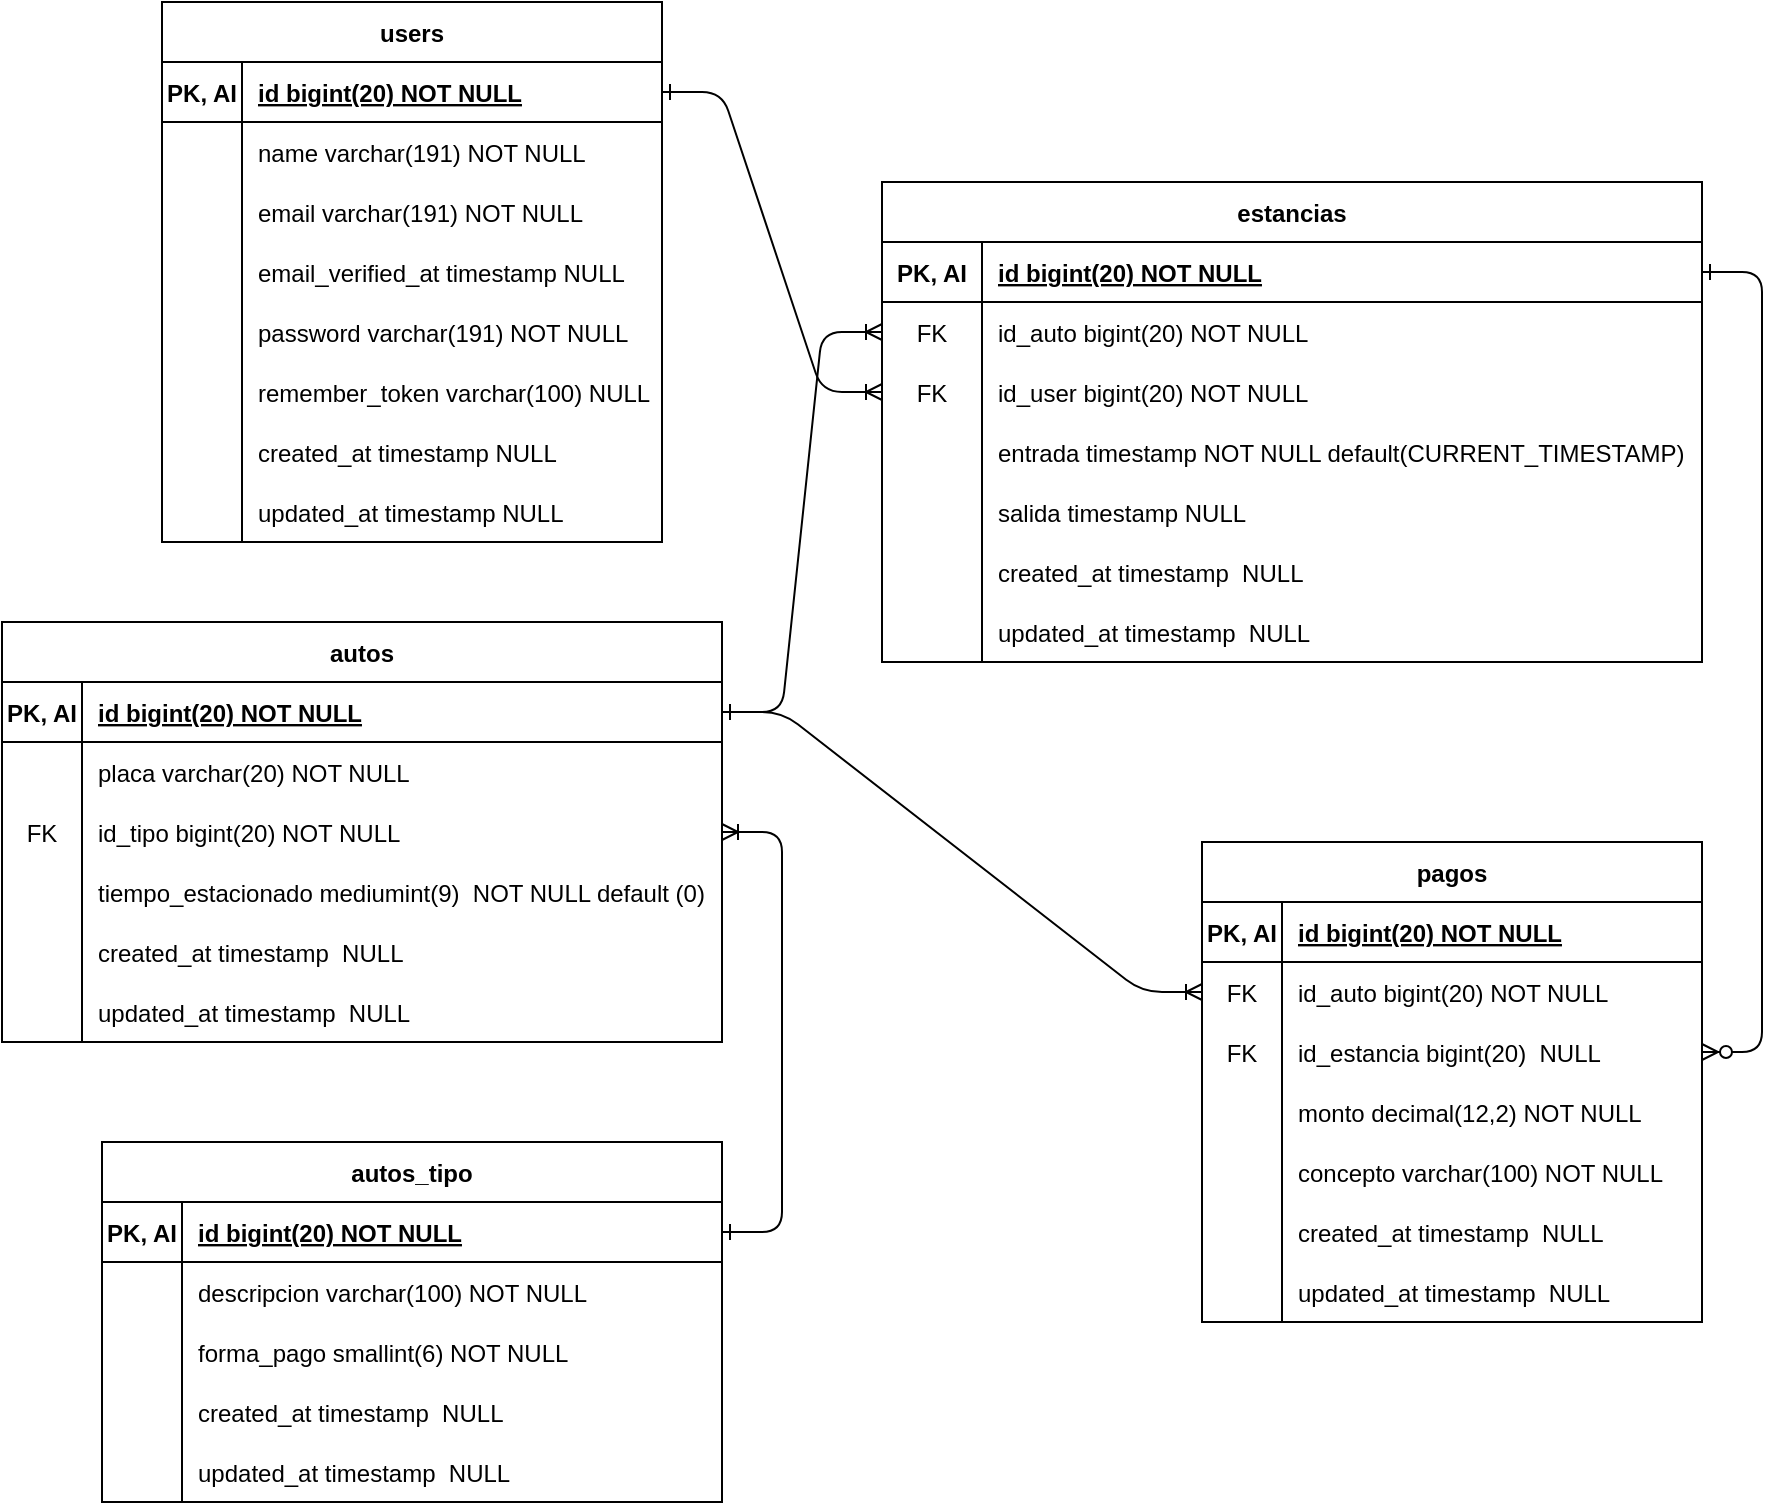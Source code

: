 <mxfile version="19.0.3" type="device"><diagram id="R2lEEEUBdFMjLlhIrx00" name="Page-1"><mxGraphModel dx="1426" dy="920" grid="1" gridSize="10" guides="1" tooltips="1" connect="1" arrows="1" fold="1" page="1" pageScale="1" pageWidth="850" pageHeight="1100" math="0" shadow="0" extFonts="Permanent Marker^https://fonts.googleapis.com/css?family=Permanent+Marker"><root><mxCell id="0"/><mxCell id="1" parent="0"/><mxCell id="C-vyLk0tnHw3VtMMgP7b-12" value="" style="edgeStyle=entityRelationEdgeStyle;endArrow=ERoneToMany;startArrow=ERone;endFill=0;startFill=0;exitX=1;exitY=0.5;exitDx=0;exitDy=0;" parent="1" source="C-vyLk0tnHw3VtMMgP7b-14" target="C-vyLk0tnHw3VtMMgP7b-9" edge="1"><mxGeometry width="100" height="100" relative="1" as="geometry"><mxPoint x="370" y="660" as="sourcePoint"/><mxPoint x="40" y="445" as="targetPoint"/></mxGeometry></mxCell><mxCell id="C-vyLk0tnHw3VtMMgP7b-2" value="autos" style="shape=table;startSize=30;container=1;collapsible=1;childLayout=tableLayout;fixedRows=1;rowLines=0;fontStyle=1;align=center;resizeLast=1;" parent="1" vertex="1"><mxGeometry x="10" y="350" width="360" height="210" as="geometry"/></mxCell><mxCell id="C-vyLk0tnHw3VtMMgP7b-3" value="" style="shape=partialRectangle;collapsible=0;dropTarget=0;pointerEvents=0;fillColor=none;points=[[0,0.5],[1,0.5]];portConstraint=eastwest;top=0;left=0;right=0;bottom=1;" parent="C-vyLk0tnHw3VtMMgP7b-2" vertex="1"><mxGeometry y="30" width="360" height="30" as="geometry"/></mxCell><mxCell id="C-vyLk0tnHw3VtMMgP7b-4" value="PK, AI" style="shape=partialRectangle;overflow=hidden;connectable=0;fillColor=none;top=0;left=0;bottom=0;right=0;fontStyle=1;" parent="C-vyLk0tnHw3VtMMgP7b-3" vertex="1"><mxGeometry width="40" height="30" as="geometry"><mxRectangle width="40" height="30" as="alternateBounds"/></mxGeometry></mxCell><mxCell id="C-vyLk0tnHw3VtMMgP7b-5" value="id bigint(20) NOT NULL " style="shape=partialRectangle;overflow=hidden;connectable=0;fillColor=none;top=0;left=0;bottom=0;right=0;align=left;spacingLeft=6;fontStyle=5;" parent="C-vyLk0tnHw3VtMMgP7b-3" vertex="1"><mxGeometry x="40" width="320" height="30" as="geometry"><mxRectangle width="320" height="30" as="alternateBounds"/></mxGeometry></mxCell><mxCell id="C-vyLk0tnHw3VtMMgP7b-6" value="" style="shape=partialRectangle;collapsible=0;dropTarget=0;pointerEvents=0;fillColor=none;points=[[0,0.5],[1,0.5]];portConstraint=eastwest;top=0;left=0;right=0;bottom=0;" parent="C-vyLk0tnHw3VtMMgP7b-2" vertex="1"><mxGeometry y="60" width="360" height="30" as="geometry"/></mxCell><mxCell id="C-vyLk0tnHw3VtMMgP7b-7" value="" style="shape=partialRectangle;overflow=hidden;connectable=0;fillColor=none;top=0;left=0;bottom=0;right=0;" parent="C-vyLk0tnHw3VtMMgP7b-6" vertex="1"><mxGeometry width="40" height="30" as="geometry"><mxRectangle width="40" height="30" as="alternateBounds"/></mxGeometry></mxCell><mxCell id="C-vyLk0tnHw3VtMMgP7b-8" value="placa varchar(20) NOT NULL" style="shape=partialRectangle;overflow=hidden;connectable=0;fillColor=none;top=0;left=0;bottom=0;right=0;align=left;spacingLeft=6;" parent="C-vyLk0tnHw3VtMMgP7b-6" vertex="1"><mxGeometry x="40" width="320" height="30" as="geometry"><mxRectangle width="320" height="30" as="alternateBounds"/></mxGeometry></mxCell><mxCell id="C-vyLk0tnHw3VtMMgP7b-9" value="" style="shape=partialRectangle;collapsible=0;dropTarget=0;pointerEvents=0;fillColor=none;points=[[0,0.5],[1,0.5]];portConstraint=eastwest;top=0;left=0;right=0;bottom=0;" parent="C-vyLk0tnHw3VtMMgP7b-2" vertex="1"><mxGeometry y="90" width="360" height="30" as="geometry"/></mxCell><mxCell id="C-vyLk0tnHw3VtMMgP7b-10" value="FK" style="shape=partialRectangle;overflow=hidden;connectable=0;fillColor=none;top=0;left=0;bottom=0;right=0;" parent="C-vyLk0tnHw3VtMMgP7b-9" vertex="1"><mxGeometry width="40" height="30" as="geometry"><mxRectangle width="40" height="30" as="alternateBounds"/></mxGeometry></mxCell><mxCell id="C-vyLk0tnHw3VtMMgP7b-11" value="id_tipo bigint(20) NOT NULL" style="shape=partialRectangle;overflow=hidden;connectable=0;fillColor=none;top=0;left=0;bottom=0;right=0;align=left;spacingLeft=6;" parent="C-vyLk0tnHw3VtMMgP7b-9" vertex="1"><mxGeometry x="40" width="320" height="30" as="geometry"><mxRectangle width="320" height="30" as="alternateBounds"/></mxGeometry></mxCell><mxCell id="uFBRrcXGRGmclofIqeBW-49" value="" style="shape=partialRectangle;collapsible=0;dropTarget=0;pointerEvents=0;fillColor=none;points=[[0,0.5],[1,0.5]];portConstraint=eastwest;top=0;left=0;right=0;bottom=0;" parent="C-vyLk0tnHw3VtMMgP7b-2" vertex="1"><mxGeometry y="120" width="360" height="30" as="geometry"/></mxCell><mxCell id="uFBRrcXGRGmclofIqeBW-50" value="" style="shape=partialRectangle;overflow=hidden;connectable=0;fillColor=none;top=0;left=0;bottom=0;right=0;" parent="uFBRrcXGRGmclofIqeBW-49" vertex="1"><mxGeometry width="40" height="30" as="geometry"><mxRectangle width="40" height="30" as="alternateBounds"/></mxGeometry></mxCell><mxCell id="uFBRrcXGRGmclofIqeBW-51" value="tiempo_estacionado mediumint(9)  NOT NULL default (0)" style="shape=partialRectangle;overflow=hidden;connectable=0;fillColor=none;top=0;left=0;bottom=0;right=0;align=left;spacingLeft=6;" parent="uFBRrcXGRGmclofIqeBW-49" vertex="1"><mxGeometry x="40" width="320" height="30" as="geometry"><mxRectangle width="320" height="30" as="alternateBounds"/></mxGeometry></mxCell><mxCell id="LUwbRRDiSEJhD9SwTGq_-1" value="" style="shape=partialRectangle;collapsible=0;dropTarget=0;pointerEvents=0;fillColor=none;points=[[0,0.5],[1,0.5]];portConstraint=eastwest;top=0;left=0;right=0;bottom=0;" vertex="1" parent="C-vyLk0tnHw3VtMMgP7b-2"><mxGeometry y="150" width="360" height="30" as="geometry"/></mxCell><mxCell id="LUwbRRDiSEJhD9SwTGq_-2" value="" style="shape=partialRectangle;overflow=hidden;connectable=0;fillColor=none;top=0;left=0;bottom=0;right=0;" vertex="1" parent="LUwbRRDiSEJhD9SwTGq_-1"><mxGeometry width="40" height="30" as="geometry"><mxRectangle width="40" height="30" as="alternateBounds"/></mxGeometry></mxCell><mxCell id="LUwbRRDiSEJhD9SwTGq_-3" value="created_at timestamp  NULL" style="shape=partialRectangle;overflow=hidden;connectable=0;fillColor=none;top=0;left=0;bottom=0;right=0;align=left;spacingLeft=6;" vertex="1" parent="LUwbRRDiSEJhD9SwTGq_-1"><mxGeometry x="40" width="320" height="30" as="geometry"><mxRectangle width="320" height="30" as="alternateBounds"/></mxGeometry></mxCell><mxCell id="LUwbRRDiSEJhD9SwTGq_-4" value="" style="shape=partialRectangle;collapsible=0;dropTarget=0;pointerEvents=0;fillColor=none;points=[[0,0.5],[1,0.5]];portConstraint=eastwest;top=0;left=0;right=0;bottom=0;" vertex="1" parent="C-vyLk0tnHw3VtMMgP7b-2"><mxGeometry y="180" width="360" height="30" as="geometry"/></mxCell><mxCell id="LUwbRRDiSEJhD9SwTGq_-5" value="" style="shape=partialRectangle;overflow=hidden;connectable=0;fillColor=none;top=0;left=0;bottom=0;right=0;" vertex="1" parent="LUwbRRDiSEJhD9SwTGq_-4"><mxGeometry width="40" height="30" as="geometry"><mxRectangle width="40" height="30" as="alternateBounds"/></mxGeometry></mxCell><mxCell id="LUwbRRDiSEJhD9SwTGq_-6" value="updated_at timestamp  NULL" style="shape=partialRectangle;overflow=hidden;connectable=0;fillColor=none;top=0;left=0;bottom=0;right=0;align=left;spacingLeft=6;" vertex="1" parent="LUwbRRDiSEJhD9SwTGq_-4"><mxGeometry x="40" width="320" height="30" as="geometry"><mxRectangle width="320" height="30" as="alternateBounds"/></mxGeometry></mxCell><mxCell id="C-vyLk0tnHw3VtMMgP7b-13" value="autos_tipo" style="shape=table;startSize=30;container=1;collapsible=1;childLayout=tableLayout;fixedRows=1;rowLines=0;fontStyle=1;align=center;resizeLast=1;" parent="1" vertex="1"><mxGeometry x="60" y="610" width="310" height="180" as="geometry"/></mxCell><mxCell id="C-vyLk0tnHw3VtMMgP7b-14" value="" style="shape=partialRectangle;collapsible=0;dropTarget=0;pointerEvents=0;fillColor=none;points=[[0,0.5],[1,0.5]];portConstraint=eastwest;top=0;left=0;right=0;bottom=1;" parent="C-vyLk0tnHw3VtMMgP7b-13" vertex="1"><mxGeometry y="30" width="310" height="30" as="geometry"/></mxCell><mxCell id="C-vyLk0tnHw3VtMMgP7b-15" value="PK, AI" style="shape=partialRectangle;overflow=hidden;connectable=0;fillColor=none;top=0;left=0;bottom=0;right=0;fontStyle=1;" parent="C-vyLk0tnHw3VtMMgP7b-14" vertex="1"><mxGeometry width="40" height="30" as="geometry"><mxRectangle width="40" height="30" as="alternateBounds"/></mxGeometry></mxCell><mxCell id="C-vyLk0tnHw3VtMMgP7b-16" value="id bigint(20) NOT NULL " style="shape=partialRectangle;overflow=hidden;connectable=0;fillColor=none;top=0;left=0;bottom=0;right=0;align=left;spacingLeft=6;fontStyle=5;" parent="C-vyLk0tnHw3VtMMgP7b-14" vertex="1"><mxGeometry x="40" width="270" height="30" as="geometry"><mxRectangle width="270" height="30" as="alternateBounds"/></mxGeometry></mxCell><mxCell id="C-vyLk0tnHw3VtMMgP7b-17" value="" style="shape=partialRectangle;collapsible=0;dropTarget=0;pointerEvents=0;fillColor=none;points=[[0,0.5],[1,0.5]];portConstraint=eastwest;top=0;left=0;right=0;bottom=0;" parent="C-vyLk0tnHw3VtMMgP7b-13" vertex="1"><mxGeometry y="60" width="310" height="30" as="geometry"/></mxCell><mxCell id="C-vyLk0tnHw3VtMMgP7b-18" value="" style="shape=partialRectangle;overflow=hidden;connectable=0;fillColor=none;top=0;left=0;bottom=0;right=0;" parent="C-vyLk0tnHw3VtMMgP7b-17" vertex="1"><mxGeometry width="40" height="30" as="geometry"><mxRectangle width="40" height="30" as="alternateBounds"/></mxGeometry></mxCell><mxCell id="C-vyLk0tnHw3VtMMgP7b-19" value="descripcion varchar(100) NOT NULL" style="shape=partialRectangle;overflow=hidden;connectable=0;fillColor=none;top=0;left=0;bottom=0;right=0;align=left;spacingLeft=6;" parent="C-vyLk0tnHw3VtMMgP7b-17" vertex="1"><mxGeometry x="40" width="270" height="30" as="geometry"><mxRectangle width="270" height="30" as="alternateBounds"/></mxGeometry></mxCell><mxCell id="uFBRrcXGRGmclofIqeBW-1" value="" style="shape=partialRectangle;collapsible=0;dropTarget=0;pointerEvents=0;fillColor=none;points=[[0,0.5],[1,0.5]];portConstraint=eastwest;top=0;left=0;right=0;bottom=0;" parent="C-vyLk0tnHw3VtMMgP7b-13" vertex="1"><mxGeometry y="90" width="310" height="30" as="geometry"/></mxCell><mxCell id="uFBRrcXGRGmclofIqeBW-2" value="" style="shape=partialRectangle;overflow=hidden;connectable=0;fillColor=none;top=0;left=0;bottom=0;right=0;" parent="uFBRrcXGRGmclofIqeBW-1" vertex="1"><mxGeometry width="40" height="30" as="geometry"><mxRectangle width="40" height="30" as="alternateBounds"/></mxGeometry></mxCell><mxCell id="uFBRrcXGRGmclofIqeBW-3" value="forma_pago smallint(6) NOT NULL" style="shape=partialRectangle;overflow=hidden;connectable=0;fillColor=none;top=0;left=0;bottom=0;right=0;align=left;spacingLeft=6;" parent="uFBRrcXGRGmclofIqeBW-1" vertex="1"><mxGeometry x="40" width="270" height="30" as="geometry"><mxRectangle width="270" height="30" as="alternateBounds"/></mxGeometry></mxCell><mxCell id="LUwbRRDiSEJhD9SwTGq_-10" value="" style="shape=partialRectangle;collapsible=0;dropTarget=0;pointerEvents=0;fillColor=none;points=[[0,0.5],[1,0.5]];portConstraint=eastwest;top=0;left=0;right=0;bottom=0;" vertex="1" parent="C-vyLk0tnHw3VtMMgP7b-13"><mxGeometry y="120" width="310" height="30" as="geometry"/></mxCell><mxCell id="LUwbRRDiSEJhD9SwTGq_-11" value="" style="shape=partialRectangle;overflow=hidden;connectable=0;fillColor=none;top=0;left=0;bottom=0;right=0;" vertex="1" parent="LUwbRRDiSEJhD9SwTGq_-10"><mxGeometry width="40" height="30" as="geometry"><mxRectangle width="40" height="30" as="alternateBounds"/></mxGeometry></mxCell><mxCell id="LUwbRRDiSEJhD9SwTGq_-12" value="created_at timestamp  NULL" style="shape=partialRectangle;overflow=hidden;connectable=0;fillColor=none;top=0;left=0;bottom=0;right=0;align=left;spacingLeft=6;" vertex="1" parent="LUwbRRDiSEJhD9SwTGq_-10"><mxGeometry x="40" width="270" height="30" as="geometry"><mxRectangle width="270" height="30" as="alternateBounds"/></mxGeometry></mxCell><mxCell id="LUwbRRDiSEJhD9SwTGq_-13" value="" style="shape=partialRectangle;collapsible=0;dropTarget=0;pointerEvents=0;fillColor=none;points=[[0,0.5],[1,0.5]];portConstraint=eastwest;top=0;left=0;right=0;bottom=0;" vertex="1" parent="C-vyLk0tnHw3VtMMgP7b-13"><mxGeometry y="150" width="310" height="30" as="geometry"/></mxCell><mxCell id="LUwbRRDiSEJhD9SwTGq_-14" value="" style="shape=partialRectangle;overflow=hidden;connectable=0;fillColor=none;top=0;left=0;bottom=0;right=0;" vertex="1" parent="LUwbRRDiSEJhD9SwTGq_-13"><mxGeometry width="40" height="30" as="geometry"><mxRectangle width="40" height="30" as="alternateBounds"/></mxGeometry></mxCell><mxCell id="LUwbRRDiSEJhD9SwTGq_-15" value="updated_at timestamp  NULL" style="shape=partialRectangle;overflow=hidden;connectable=0;fillColor=none;top=0;left=0;bottom=0;right=0;align=left;spacingLeft=6;" vertex="1" parent="LUwbRRDiSEJhD9SwTGq_-13"><mxGeometry x="40" width="270" height="30" as="geometry"><mxRectangle width="270" height="30" as="alternateBounds"/></mxGeometry></mxCell><mxCell id="C-vyLk0tnHw3VtMMgP7b-23" value="users" style="shape=table;startSize=30;container=1;collapsible=1;childLayout=tableLayout;fixedRows=1;rowLines=0;fontStyle=1;align=center;resizeLast=1;" parent="1" vertex="1"><mxGeometry x="90" y="40" width="250" height="270" as="geometry"/></mxCell><mxCell id="C-vyLk0tnHw3VtMMgP7b-24" value="" style="shape=partialRectangle;collapsible=0;dropTarget=0;pointerEvents=0;fillColor=none;points=[[0,0.5],[1,0.5]];portConstraint=eastwest;top=0;left=0;right=0;bottom=1;" parent="C-vyLk0tnHw3VtMMgP7b-23" vertex="1"><mxGeometry y="30" width="250" height="30" as="geometry"/></mxCell><mxCell id="C-vyLk0tnHw3VtMMgP7b-25" value="PK, AI" style="shape=partialRectangle;overflow=hidden;connectable=0;fillColor=none;top=0;left=0;bottom=0;right=0;fontStyle=1;" parent="C-vyLk0tnHw3VtMMgP7b-24" vertex="1"><mxGeometry width="40" height="30" as="geometry"><mxRectangle width="40" height="30" as="alternateBounds"/></mxGeometry></mxCell><mxCell id="C-vyLk0tnHw3VtMMgP7b-26" value="id bigint(20) NOT NULL " style="shape=partialRectangle;overflow=hidden;connectable=0;fillColor=none;top=0;left=0;bottom=0;right=0;align=left;spacingLeft=6;fontStyle=5;" parent="C-vyLk0tnHw3VtMMgP7b-24" vertex="1"><mxGeometry x="40" width="210" height="30" as="geometry"><mxRectangle width="210" height="30" as="alternateBounds"/></mxGeometry></mxCell><mxCell id="C-vyLk0tnHw3VtMMgP7b-27" value="" style="shape=partialRectangle;collapsible=0;dropTarget=0;pointerEvents=0;fillColor=none;points=[[0,0.5],[1,0.5]];portConstraint=eastwest;top=0;left=0;right=0;bottom=0;" parent="C-vyLk0tnHw3VtMMgP7b-23" vertex="1"><mxGeometry y="60" width="250" height="30" as="geometry"/></mxCell><mxCell id="C-vyLk0tnHw3VtMMgP7b-28" value="" style="shape=partialRectangle;overflow=hidden;connectable=0;fillColor=none;top=0;left=0;bottom=0;right=0;" parent="C-vyLk0tnHw3VtMMgP7b-27" vertex="1"><mxGeometry width="40" height="30" as="geometry"><mxRectangle width="40" height="30" as="alternateBounds"/></mxGeometry></mxCell><mxCell id="C-vyLk0tnHw3VtMMgP7b-29" value="name varchar(191) NOT NULL" style="shape=partialRectangle;overflow=hidden;connectable=0;fillColor=none;top=0;left=0;bottom=0;right=0;align=left;spacingLeft=6;" parent="C-vyLk0tnHw3VtMMgP7b-27" vertex="1"><mxGeometry x="40" width="210" height="30" as="geometry"><mxRectangle width="210" height="30" as="alternateBounds"/></mxGeometry></mxCell><mxCell id="U2ogN2y7sijnaxi8iHRJ-1" value="" style="shape=partialRectangle;collapsible=0;dropTarget=0;pointerEvents=0;fillColor=none;points=[[0,0.5],[1,0.5]];portConstraint=eastwest;top=0;left=0;right=0;bottom=0;" parent="C-vyLk0tnHw3VtMMgP7b-23" vertex="1"><mxGeometry y="90" width="250" height="30" as="geometry"/></mxCell><mxCell id="U2ogN2y7sijnaxi8iHRJ-2" value="" style="shape=partialRectangle;overflow=hidden;connectable=0;fillColor=none;top=0;left=0;bottom=0;right=0;" parent="U2ogN2y7sijnaxi8iHRJ-1" vertex="1"><mxGeometry width="40" height="30" as="geometry"><mxRectangle width="40" height="30" as="alternateBounds"/></mxGeometry></mxCell><mxCell id="U2ogN2y7sijnaxi8iHRJ-3" value="email varchar(191) NOT NULL" style="shape=partialRectangle;overflow=hidden;connectable=0;fillColor=none;top=0;left=0;bottom=0;right=0;align=left;spacingLeft=6;" parent="U2ogN2y7sijnaxi8iHRJ-1" vertex="1"><mxGeometry x="40" width="210" height="30" as="geometry"><mxRectangle width="210" height="30" as="alternateBounds"/></mxGeometry></mxCell><mxCell id="U2ogN2y7sijnaxi8iHRJ-4" value="" style="shape=partialRectangle;collapsible=0;dropTarget=0;pointerEvents=0;fillColor=none;points=[[0,0.5],[1,0.5]];portConstraint=eastwest;top=0;left=0;right=0;bottom=0;" parent="C-vyLk0tnHw3VtMMgP7b-23" vertex="1"><mxGeometry y="120" width="250" height="30" as="geometry"/></mxCell><mxCell id="U2ogN2y7sijnaxi8iHRJ-5" value="" style="shape=partialRectangle;overflow=hidden;connectable=0;fillColor=none;top=0;left=0;bottom=0;right=0;" parent="U2ogN2y7sijnaxi8iHRJ-4" vertex="1"><mxGeometry width="40" height="30" as="geometry"><mxRectangle width="40" height="30" as="alternateBounds"/></mxGeometry></mxCell><mxCell id="U2ogN2y7sijnaxi8iHRJ-6" value="email_verified_at timestamp NULL" style="shape=partialRectangle;overflow=hidden;connectable=0;fillColor=none;top=0;left=0;bottom=0;right=0;align=left;spacingLeft=6;" parent="U2ogN2y7sijnaxi8iHRJ-4" vertex="1"><mxGeometry x="40" width="210" height="30" as="geometry"><mxRectangle width="210" height="30" as="alternateBounds"/></mxGeometry></mxCell><mxCell id="U2ogN2y7sijnaxi8iHRJ-7" value="" style="shape=partialRectangle;collapsible=0;dropTarget=0;pointerEvents=0;fillColor=none;points=[[0,0.5],[1,0.5]];portConstraint=eastwest;top=0;left=0;right=0;bottom=0;" parent="C-vyLk0tnHw3VtMMgP7b-23" vertex="1"><mxGeometry y="150" width="250" height="30" as="geometry"/></mxCell><mxCell id="U2ogN2y7sijnaxi8iHRJ-8" value="" style="shape=partialRectangle;overflow=hidden;connectable=0;fillColor=none;top=0;left=0;bottom=0;right=0;" parent="U2ogN2y7sijnaxi8iHRJ-7" vertex="1"><mxGeometry width="40" height="30" as="geometry"><mxRectangle width="40" height="30" as="alternateBounds"/></mxGeometry></mxCell><mxCell id="U2ogN2y7sijnaxi8iHRJ-9" value="password varchar(191) NOT NULL" style="shape=partialRectangle;overflow=hidden;connectable=0;fillColor=none;top=0;left=0;bottom=0;right=0;align=left;spacingLeft=6;" parent="U2ogN2y7sijnaxi8iHRJ-7" vertex="1"><mxGeometry x="40" width="210" height="30" as="geometry"><mxRectangle width="210" height="30" as="alternateBounds"/></mxGeometry></mxCell><mxCell id="U2ogN2y7sijnaxi8iHRJ-10" value="" style="shape=partialRectangle;collapsible=0;dropTarget=0;pointerEvents=0;fillColor=none;points=[[0,0.5],[1,0.5]];portConstraint=eastwest;top=0;left=0;right=0;bottom=0;" parent="C-vyLk0tnHw3VtMMgP7b-23" vertex="1"><mxGeometry y="180" width="250" height="30" as="geometry"/></mxCell><mxCell id="U2ogN2y7sijnaxi8iHRJ-11" value="" style="shape=partialRectangle;overflow=hidden;connectable=0;fillColor=none;top=0;left=0;bottom=0;right=0;" parent="U2ogN2y7sijnaxi8iHRJ-10" vertex="1"><mxGeometry width="40" height="30" as="geometry"><mxRectangle width="40" height="30" as="alternateBounds"/></mxGeometry></mxCell><mxCell id="U2ogN2y7sijnaxi8iHRJ-12" value="remember_token varchar(100) NULL" style="shape=partialRectangle;overflow=hidden;connectable=0;fillColor=none;top=0;left=0;bottom=0;right=0;align=left;spacingLeft=6;" parent="U2ogN2y7sijnaxi8iHRJ-10" vertex="1"><mxGeometry x="40" width="210" height="30" as="geometry"><mxRectangle width="210" height="30" as="alternateBounds"/></mxGeometry></mxCell><mxCell id="U2ogN2y7sijnaxi8iHRJ-13" value="" style="shape=partialRectangle;collapsible=0;dropTarget=0;pointerEvents=0;fillColor=none;points=[[0,0.5],[1,0.5]];portConstraint=eastwest;top=0;left=0;right=0;bottom=0;" parent="C-vyLk0tnHw3VtMMgP7b-23" vertex="1"><mxGeometry y="210" width="250" height="30" as="geometry"/></mxCell><mxCell id="U2ogN2y7sijnaxi8iHRJ-14" value="" style="shape=partialRectangle;overflow=hidden;connectable=0;fillColor=none;top=0;left=0;bottom=0;right=0;" parent="U2ogN2y7sijnaxi8iHRJ-13" vertex="1"><mxGeometry width="40" height="30" as="geometry"><mxRectangle width="40" height="30" as="alternateBounds"/></mxGeometry></mxCell><mxCell id="U2ogN2y7sijnaxi8iHRJ-15" value="created_at timestamp NULL" style="shape=partialRectangle;overflow=hidden;connectable=0;fillColor=none;top=0;left=0;bottom=0;right=0;align=left;spacingLeft=6;" parent="U2ogN2y7sijnaxi8iHRJ-13" vertex="1"><mxGeometry x="40" width="210" height="30" as="geometry"><mxRectangle width="210" height="30" as="alternateBounds"/></mxGeometry></mxCell><mxCell id="U2ogN2y7sijnaxi8iHRJ-16" value="" style="shape=partialRectangle;collapsible=0;dropTarget=0;pointerEvents=0;fillColor=none;points=[[0,0.5],[1,0.5]];portConstraint=eastwest;top=0;left=0;right=0;bottom=0;" parent="C-vyLk0tnHw3VtMMgP7b-23" vertex="1"><mxGeometry y="240" width="250" height="30" as="geometry"/></mxCell><mxCell id="U2ogN2y7sijnaxi8iHRJ-17" value="" style="shape=partialRectangle;overflow=hidden;connectable=0;fillColor=none;top=0;left=0;bottom=0;right=0;" parent="U2ogN2y7sijnaxi8iHRJ-16" vertex="1"><mxGeometry width="40" height="30" as="geometry"><mxRectangle width="40" height="30" as="alternateBounds"/></mxGeometry></mxCell><mxCell id="U2ogN2y7sijnaxi8iHRJ-18" value="updated_at timestamp NULL" style="shape=partialRectangle;overflow=hidden;connectable=0;fillColor=none;top=0;left=0;bottom=0;right=0;align=left;spacingLeft=6;" parent="U2ogN2y7sijnaxi8iHRJ-16" vertex="1"><mxGeometry x="40" width="210" height="30" as="geometry"><mxRectangle width="210" height="30" as="alternateBounds"/></mxGeometry></mxCell><mxCell id="uFBRrcXGRGmclofIqeBW-4" value="estancias" style="shape=table;startSize=30;container=1;collapsible=1;childLayout=tableLayout;fixedRows=1;rowLines=0;fontStyle=1;align=center;resizeLast=1;" parent="1" vertex="1"><mxGeometry x="450" y="130" width="410" height="240" as="geometry"/></mxCell><mxCell id="uFBRrcXGRGmclofIqeBW-5" value="" style="shape=partialRectangle;collapsible=0;dropTarget=0;pointerEvents=0;fillColor=none;points=[[0,0.5],[1,0.5]];portConstraint=eastwest;top=0;left=0;right=0;bottom=1;" parent="uFBRrcXGRGmclofIqeBW-4" vertex="1"><mxGeometry y="30" width="410" height="30" as="geometry"/></mxCell><mxCell id="uFBRrcXGRGmclofIqeBW-6" value="PK, AI" style="shape=partialRectangle;overflow=hidden;connectable=0;fillColor=none;top=0;left=0;bottom=0;right=0;fontStyle=1;" parent="uFBRrcXGRGmclofIqeBW-5" vertex="1"><mxGeometry width="50" height="30" as="geometry"><mxRectangle width="50" height="30" as="alternateBounds"/></mxGeometry></mxCell><mxCell id="uFBRrcXGRGmclofIqeBW-7" value="id bigint(20) NOT NULL " style="shape=partialRectangle;overflow=hidden;connectable=0;fillColor=none;top=0;left=0;bottom=0;right=0;align=left;spacingLeft=6;fontStyle=5;" parent="uFBRrcXGRGmclofIqeBW-5" vertex="1"><mxGeometry x="50" width="360" height="30" as="geometry"><mxRectangle width="360" height="30" as="alternateBounds"/></mxGeometry></mxCell><mxCell id="uFBRrcXGRGmclofIqeBW-8" value="" style="shape=partialRectangle;collapsible=0;dropTarget=0;pointerEvents=0;fillColor=none;points=[[0,0.5],[1,0.5]];portConstraint=eastwest;top=0;left=0;right=0;bottom=0;" parent="uFBRrcXGRGmclofIqeBW-4" vertex="1"><mxGeometry y="60" width="410" height="30" as="geometry"/></mxCell><mxCell id="uFBRrcXGRGmclofIqeBW-9" value="FK" style="shape=partialRectangle;overflow=hidden;connectable=0;fillColor=none;top=0;left=0;bottom=0;right=0;" parent="uFBRrcXGRGmclofIqeBW-8" vertex="1"><mxGeometry width="50" height="30" as="geometry"><mxRectangle width="50" height="30" as="alternateBounds"/></mxGeometry></mxCell><mxCell id="uFBRrcXGRGmclofIqeBW-10" value="id_auto bigint(20) NOT NULL" style="shape=partialRectangle;overflow=hidden;connectable=0;fillColor=none;top=0;left=0;bottom=0;right=0;align=left;spacingLeft=6;" parent="uFBRrcXGRGmclofIqeBW-8" vertex="1"><mxGeometry x="50" width="360" height="30" as="geometry"><mxRectangle width="360" height="30" as="alternateBounds"/></mxGeometry></mxCell><mxCell id="uFBRrcXGRGmclofIqeBW-43" value="" style="shape=partialRectangle;collapsible=0;dropTarget=0;pointerEvents=0;fillColor=none;points=[[0,0.5],[1,0.5]];portConstraint=eastwest;top=0;left=0;right=0;bottom=0;" parent="uFBRrcXGRGmclofIqeBW-4" vertex="1"><mxGeometry y="90" width="410" height="30" as="geometry"/></mxCell><mxCell id="uFBRrcXGRGmclofIqeBW-44" value="FK" style="shape=partialRectangle;overflow=hidden;connectable=0;fillColor=none;top=0;left=0;bottom=0;right=0;" parent="uFBRrcXGRGmclofIqeBW-43" vertex="1"><mxGeometry width="50" height="30" as="geometry"><mxRectangle width="50" height="30" as="alternateBounds"/></mxGeometry></mxCell><mxCell id="uFBRrcXGRGmclofIqeBW-45" value="id_user bigint(20) NOT NULL" style="shape=partialRectangle;overflow=hidden;connectable=0;fillColor=none;top=0;left=0;bottom=0;right=0;align=left;spacingLeft=6;" parent="uFBRrcXGRGmclofIqeBW-43" vertex="1"><mxGeometry x="50" width="360" height="30" as="geometry"><mxRectangle width="360" height="30" as="alternateBounds"/></mxGeometry></mxCell><mxCell id="uFBRrcXGRGmclofIqeBW-11" value="" style="shape=partialRectangle;collapsible=0;dropTarget=0;pointerEvents=0;fillColor=none;points=[[0,0.5],[1,0.5]];portConstraint=eastwest;top=0;left=0;right=0;bottom=0;" parent="uFBRrcXGRGmclofIqeBW-4" vertex="1"><mxGeometry y="120" width="410" height="30" as="geometry"/></mxCell><mxCell id="uFBRrcXGRGmclofIqeBW-12" value="" style="shape=partialRectangle;overflow=hidden;connectable=0;fillColor=none;top=0;left=0;bottom=0;right=0;" parent="uFBRrcXGRGmclofIqeBW-11" vertex="1"><mxGeometry width="50" height="30" as="geometry"><mxRectangle width="50" height="30" as="alternateBounds"/></mxGeometry></mxCell><mxCell id="uFBRrcXGRGmclofIqeBW-13" value="entrada timestamp NOT NULL default(CURRENT_TIMESTAMP)" style="shape=partialRectangle;overflow=hidden;connectable=0;fillColor=none;top=0;left=0;bottom=0;right=0;align=left;spacingLeft=6;" parent="uFBRrcXGRGmclofIqeBW-11" vertex="1"><mxGeometry x="50" width="360" height="30" as="geometry"><mxRectangle width="360" height="30" as="alternateBounds"/></mxGeometry></mxCell><mxCell id="uFBRrcXGRGmclofIqeBW-14" value="" style="shape=partialRectangle;collapsible=0;dropTarget=0;pointerEvents=0;fillColor=none;points=[[0,0.5],[1,0.5]];portConstraint=eastwest;top=0;left=0;right=0;bottom=0;" parent="uFBRrcXGRGmclofIqeBW-4" vertex="1"><mxGeometry y="150" width="410" height="30" as="geometry"/></mxCell><mxCell id="uFBRrcXGRGmclofIqeBW-15" value="" style="shape=partialRectangle;overflow=hidden;connectable=0;fillColor=none;top=0;left=0;bottom=0;right=0;" parent="uFBRrcXGRGmclofIqeBW-14" vertex="1"><mxGeometry width="50" height="30" as="geometry"><mxRectangle width="50" height="30" as="alternateBounds"/></mxGeometry></mxCell><mxCell id="uFBRrcXGRGmclofIqeBW-16" value="salida timestamp NULL" style="shape=partialRectangle;overflow=hidden;connectable=0;fillColor=none;top=0;left=0;bottom=0;right=0;align=left;spacingLeft=6;" parent="uFBRrcXGRGmclofIqeBW-14" vertex="1"><mxGeometry x="50" width="360" height="30" as="geometry"><mxRectangle width="360" height="30" as="alternateBounds"/></mxGeometry></mxCell><mxCell id="LUwbRRDiSEJhD9SwTGq_-16" value="" style="shape=partialRectangle;collapsible=0;dropTarget=0;pointerEvents=0;fillColor=none;points=[[0,0.5],[1,0.5]];portConstraint=eastwest;top=0;left=0;right=0;bottom=0;" vertex="1" parent="uFBRrcXGRGmclofIqeBW-4"><mxGeometry y="180" width="410" height="30" as="geometry"/></mxCell><mxCell id="LUwbRRDiSEJhD9SwTGq_-17" value="" style="shape=partialRectangle;overflow=hidden;connectable=0;fillColor=none;top=0;left=0;bottom=0;right=0;" vertex="1" parent="LUwbRRDiSEJhD9SwTGq_-16"><mxGeometry width="50" height="30" as="geometry"><mxRectangle width="50" height="30" as="alternateBounds"/></mxGeometry></mxCell><mxCell id="LUwbRRDiSEJhD9SwTGq_-18" value="created_at timestamp  NULL" style="shape=partialRectangle;overflow=hidden;connectable=0;fillColor=none;top=0;left=0;bottom=0;right=0;align=left;spacingLeft=6;" vertex="1" parent="LUwbRRDiSEJhD9SwTGq_-16"><mxGeometry x="50" width="360" height="30" as="geometry"><mxRectangle width="360" height="30" as="alternateBounds"/></mxGeometry></mxCell><mxCell id="LUwbRRDiSEJhD9SwTGq_-19" value="" style="shape=partialRectangle;collapsible=0;dropTarget=0;pointerEvents=0;fillColor=none;points=[[0,0.5],[1,0.5]];portConstraint=eastwest;top=0;left=0;right=0;bottom=0;" vertex="1" parent="uFBRrcXGRGmclofIqeBW-4"><mxGeometry y="210" width="410" height="30" as="geometry"/></mxCell><mxCell id="LUwbRRDiSEJhD9SwTGq_-20" value="" style="shape=partialRectangle;overflow=hidden;connectable=0;fillColor=none;top=0;left=0;bottom=0;right=0;" vertex="1" parent="LUwbRRDiSEJhD9SwTGq_-19"><mxGeometry width="50" height="30" as="geometry"><mxRectangle width="50" height="30" as="alternateBounds"/></mxGeometry></mxCell><mxCell id="LUwbRRDiSEJhD9SwTGq_-21" value="updated_at timestamp  NULL" style="shape=partialRectangle;overflow=hidden;connectable=0;fillColor=none;top=0;left=0;bottom=0;right=0;align=left;spacingLeft=6;" vertex="1" parent="LUwbRRDiSEJhD9SwTGq_-19"><mxGeometry x="50" width="360" height="30" as="geometry"><mxRectangle width="360" height="30" as="alternateBounds"/></mxGeometry></mxCell><mxCell id="uFBRrcXGRGmclofIqeBW-20" value="" style="edgeStyle=entityRelationEdgeStyle;endArrow=ERoneToMany;startArrow=ERone;endFill=0;startFill=0;exitX=1;exitY=0.5;exitDx=0;exitDy=0;entryX=0;entryY=0.5;entryDx=0;entryDy=0;" parent="1" source="C-vyLk0tnHw3VtMMgP7b-3" target="uFBRrcXGRGmclofIqeBW-8" edge="1"><mxGeometry width="100" height="100" relative="1" as="geometry"><mxPoint x="270" y="290" as="sourcePoint"/><mxPoint x="320" y="340" as="targetPoint"/></mxGeometry></mxCell><mxCell id="uFBRrcXGRGmclofIqeBW-22" value="pagos" style="shape=table;startSize=30;container=1;collapsible=1;childLayout=tableLayout;fixedRows=1;rowLines=0;fontStyle=1;align=center;resizeLast=1;" parent="1" vertex="1"><mxGeometry x="610" y="460" width="250" height="240" as="geometry"/></mxCell><mxCell id="uFBRrcXGRGmclofIqeBW-23" value="" style="shape=partialRectangle;collapsible=0;dropTarget=0;pointerEvents=0;fillColor=none;points=[[0,0.5],[1,0.5]];portConstraint=eastwest;top=0;left=0;right=0;bottom=1;" parent="uFBRrcXGRGmclofIqeBW-22" vertex="1"><mxGeometry y="30" width="250" height="30" as="geometry"/></mxCell><mxCell id="uFBRrcXGRGmclofIqeBW-24" value="PK, AI" style="shape=partialRectangle;overflow=hidden;connectable=0;fillColor=none;top=0;left=0;bottom=0;right=0;fontStyle=1;" parent="uFBRrcXGRGmclofIqeBW-23" vertex="1"><mxGeometry width="40" height="30" as="geometry"><mxRectangle width="40" height="30" as="alternateBounds"/></mxGeometry></mxCell><mxCell id="uFBRrcXGRGmclofIqeBW-25" value="id bigint(20) NOT NULL " style="shape=partialRectangle;overflow=hidden;connectable=0;fillColor=none;top=0;left=0;bottom=0;right=0;align=left;spacingLeft=6;fontStyle=5;" parent="uFBRrcXGRGmclofIqeBW-23" vertex="1"><mxGeometry x="40" width="210" height="30" as="geometry"><mxRectangle width="210" height="30" as="alternateBounds"/></mxGeometry></mxCell><mxCell id="uFBRrcXGRGmclofIqeBW-26" value="" style="shape=partialRectangle;collapsible=0;dropTarget=0;pointerEvents=0;fillColor=none;points=[[0,0.5],[1,0.5]];portConstraint=eastwest;top=0;left=0;right=0;bottom=0;" parent="uFBRrcXGRGmclofIqeBW-22" vertex="1"><mxGeometry y="60" width="250" height="30" as="geometry"/></mxCell><mxCell id="uFBRrcXGRGmclofIqeBW-27" value="FK" style="shape=partialRectangle;overflow=hidden;connectable=0;fillColor=none;top=0;left=0;bottom=0;right=0;" parent="uFBRrcXGRGmclofIqeBW-26" vertex="1"><mxGeometry width="40" height="30" as="geometry"><mxRectangle width="40" height="30" as="alternateBounds"/></mxGeometry></mxCell><mxCell id="uFBRrcXGRGmclofIqeBW-28" value="id_auto bigint(20) NOT NULL" style="shape=partialRectangle;overflow=hidden;connectable=0;fillColor=none;top=0;left=0;bottom=0;right=0;align=left;spacingLeft=6;" parent="uFBRrcXGRGmclofIqeBW-26" vertex="1"><mxGeometry x="40" width="210" height="30" as="geometry"><mxRectangle width="210" height="30" as="alternateBounds"/></mxGeometry></mxCell><mxCell id="uFBRrcXGRGmclofIqeBW-37" value="" style="shape=partialRectangle;collapsible=0;dropTarget=0;pointerEvents=0;fillColor=none;points=[[0,0.5],[1,0.5]];portConstraint=eastwest;top=0;left=0;right=0;bottom=0;" parent="uFBRrcXGRGmclofIqeBW-22" vertex="1"><mxGeometry y="90" width="250" height="30" as="geometry"/></mxCell><mxCell id="uFBRrcXGRGmclofIqeBW-38" value="FK" style="shape=partialRectangle;overflow=hidden;connectable=0;fillColor=none;top=0;left=0;bottom=0;right=0;" parent="uFBRrcXGRGmclofIqeBW-37" vertex="1"><mxGeometry width="40" height="30" as="geometry"><mxRectangle width="40" height="30" as="alternateBounds"/></mxGeometry></mxCell><mxCell id="uFBRrcXGRGmclofIqeBW-39" value="id_estancia bigint(20)  NULL" style="shape=partialRectangle;overflow=hidden;connectable=0;fillColor=none;top=0;left=0;bottom=0;right=0;align=left;spacingLeft=6;" parent="uFBRrcXGRGmclofIqeBW-37" vertex="1"><mxGeometry x="40" width="210" height="30" as="geometry"><mxRectangle width="210" height="30" as="alternateBounds"/></mxGeometry></mxCell><mxCell id="uFBRrcXGRGmclofIqeBW-29" value="" style="shape=partialRectangle;collapsible=0;dropTarget=0;pointerEvents=0;fillColor=none;points=[[0,0.5],[1,0.5]];portConstraint=eastwest;top=0;left=0;right=0;bottom=0;" parent="uFBRrcXGRGmclofIqeBW-22" vertex="1"><mxGeometry y="120" width="250" height="30" as="geometry"/></mxCell><mxCell id="uFBRrcXGRGmclofIqeBW-30" value="" style="shape=partialRectangle;overflow=hidden;connectable=0;fillColor=none;top=0;left=0;bottom=0;right=0;" parent="uFBRrcXGRGmclofIqeBW-29" vertex="1"><mxGeometry width="40" height="30" as="geometry"><mxRectangle width="40" height="30" as="alternateBounds"/></mxGeometry></mxCell><mxCell id="uFBRrcXGRGmclofIqeBW-31" value="monto decimal(12,2) NOT NULL" style="shape=partialRectangle;overflow=hidden;connectable=0;fillColor=none;top=0;left=0;bottom=0;right=0;align=left;spacingLeft=6;" parent="uFBRrcXGRGmclofIqeBW-29" vertex="1"><mxGeometry x="40" width="210" height="30" as="geometry"><mxRectangle width="210" height="30" as="alternateBounds"/></mxGeometry></mxCell><mxCell id="uFBRrcXGRGmclofIqeBW-46" value="" style="shape=partialRectangle;collapsible=0;dropTarget=0;pointerEvents=0;fillColor=none;points=[[0,0.5],[1,0.5]];portConstraint=eastwest;top=0;left=0;right=0;bottom=0;" parent="uFBRrcXGRGmclofIqeBW-22" vertex="1"><mxGeometry y="150" width="250" height="30" as="geometry"/></mxCell><mxCell id="uFBRrcXGRGmclofIqeBW-47" value="" style="shape=partialRectangle;overflow=hidden;connectable=0;fillColor=none;top=0;left=0;bottom=0;right=0;" parent="uFBRrcXGRGmclofIqeBW-46" vertex="1"><mxGeometry width="40" height="30" as="geometry"><mxRectangle width="40" height="30" as="alternateBounds"/></mxGeometry></mxCell><mxCell id="uFBRrcXGRGmclofIqeBW-48" value="concepto varchar(100) NOT NULL" style="shape=partialRectangle;overflow=hidden;connectable=0;fillColor=none;top=0;left=0;bottom=0;right=0;align=left;spacingLeft=6;" parent="uFBRrcXGRGmclofIqeBW-46" vertex="1"><mxGeometry x="40" width="210" height="30" as="geometry"><mxRectangle width="210" height="30" as="alternateBounds"/></mxGeometry></mxCell><mxCell id="LUwbRRDiSEJhD9SwTGq_-38" value="" style="shape=partialRectangle;collapsible=0;dropTarget=0;pointerEvents=0;fillColor=none;points=[[0,0.5],[1,0.5]];portConstraint=eastwest;top=0;left=0;right=0;bottom=0;" vertex="1" parent="uFBRrcXGRGmclofIqeBW-22"><mxGeometry y="180" width="250" height="30" as="geometry"/></mxCell><mxCell id="LUwbRRDiSEJhD9SwTGq_-39" value="" style="shape=partialRectangle;overflow=hidden;connectable=0;fillColor=none;top=0;left=0;bottom=0;right=0;" vertex="1" parent="LUwbRRDiSEJhD9SwTGq_-38"><mxGeometry width="40" height="30" as="geometry"><mxRectangle width="40" height="30" as="alternateBounds"/></mxGeometry></mxCell><mxCell id="LUwbRRDiSEJhD9SwTGq_-40" value="created_at timestamp  NULL" style="shape=partialRectangle;overflow=hidden;connectable=0;fillColor=none;top=0;left=0;bottom=0;right=0;align=left;spacingLeft=6;" vertex="1" parent="LUwbRRDiSEJhD9SwTGq_-38"><mxGeometry x="40" width="210" height="30" as="geometry"><mxRectangle width="210" height="30" as="alternateBounds"/></mxGeometry></mxCell><mxCell id="LUwbRRDiSEJhD9SwTGq_-41" value="" style="shape=partialRectangle;collapsible=0;dropTarget=0;pointerEvents=0;fillColor=none;points=[[0,0.5],[1,0.5]];portConstraint=eastwest;top=0;left=0;right=0;bottom=0;" vertex="1" parent="uFBRrcXGRGmclofIqeBW-22"><mxGeometry y="210" width="250" height="30" as="geometry"/></mxCell><mxCell id="LUwbRRDiSEJhD9SwTGq_-42" value="" style="shape=partialRectangle;overflow=hidden;connectable=0;fillColor=none;top=0;left=0;bottom=0;right=0;" vertex="1" parent="LUwbRRDiSEJhD9SwTGq_-41"><mxGeometry width="40" height="30" as="geometry"><mxRectangle width="40" height="30" as="alternateBounds"/></mxGeometry></mxCell><mxCell id="LUwbRRDiSEJhD9SwTGq_-43" value="updated_at timestamp  NULL" style="shape=partialRectangle;overflow=hidden;connectable=0;fillColor=none;top=0;left=0;bottom=0;right=0;align=left;spacingLeft=6;" vertex="1" parent="LUwbRRDiSEJhD9SwTGq_-41"><mxGeometry x="40" width="210" height="30" as="geometry"><mxRectangle width="210" height="30" as="alternateBounds"/></mxGeometry></mxCell><mxCell id="uFBRrcXGRGmclofIqeBW-36" value="" style="edgeStyle=entityRelationEdgeStyle;endArrow=ERzeroToMany;startArrow=ERone;endFill=1;startFill=0;exitX=1;exitY=0.5;exitDx=0;exitDy=0;" parent="1" source="uFBRrcXGRGmclofIqeBW-5" target="uFBRrcXGRGmclofIqeBW-37" edge="1"><mxGeometry width="100" height="100" relative="1" as="geometry"><mxPoint x="750" y="350" as="sourcePoint"/><mxPoint x="690" y="390" as="targetPoint"/></mxGeometry></mxCell><mxCell id="uFBRrcXGRGmclofIqeBW-40" value="" style="edgeStyle=entityRelationEdgeStyle;endArrow=ERoneToMany;startArrow=ERone;endFill=0;startFill=0;entryX=0;entryY=0.5;entryDx=0;entryDy=0;exitX=1;exitY=0.5;exitDx=0;exitDy=0;" parent="1" source="C-vyLk0tnHw3VtMMgP7b-3" target="uFBRrcXGRGmclofIqeBW-26" edge="1"><mxGeometry width="100" height="100" relative="1" as="geometry"><mxPoint x="300" y="320" as="sourcePoint"/><mxPoint x="450" y="440" as="targetPoint"/></mxGeometry></mxCell><mxCell id="uFBRrcXGRGmclofIqeBW-42" value="" style="edgeStyle=entityRelationEdgeStyle;endArrow=ERoneToMany;startArrow=ERone;endFill=0;startFill=0;exitX=1;exitY=0.5;exitDx=0;exitDy=0;entryX=0;entryY=0.5;entryDx=0;entryDy=0;" parent="1" source="C-vyLk0tnHw3VtMMgP7b-24" target="uFBRrcXGRGmclofIqeBW-43" edge="1"><mxGeometry width="100" height="100" relative="1" as="geometry"><mxPoint x="330" y="180" as="sourcePoint"/><mxPoint x="510" y="-10" as="targetPoint"/></mxGeometry></mxCell></root></mxGraphModel></diagram></mxfile>